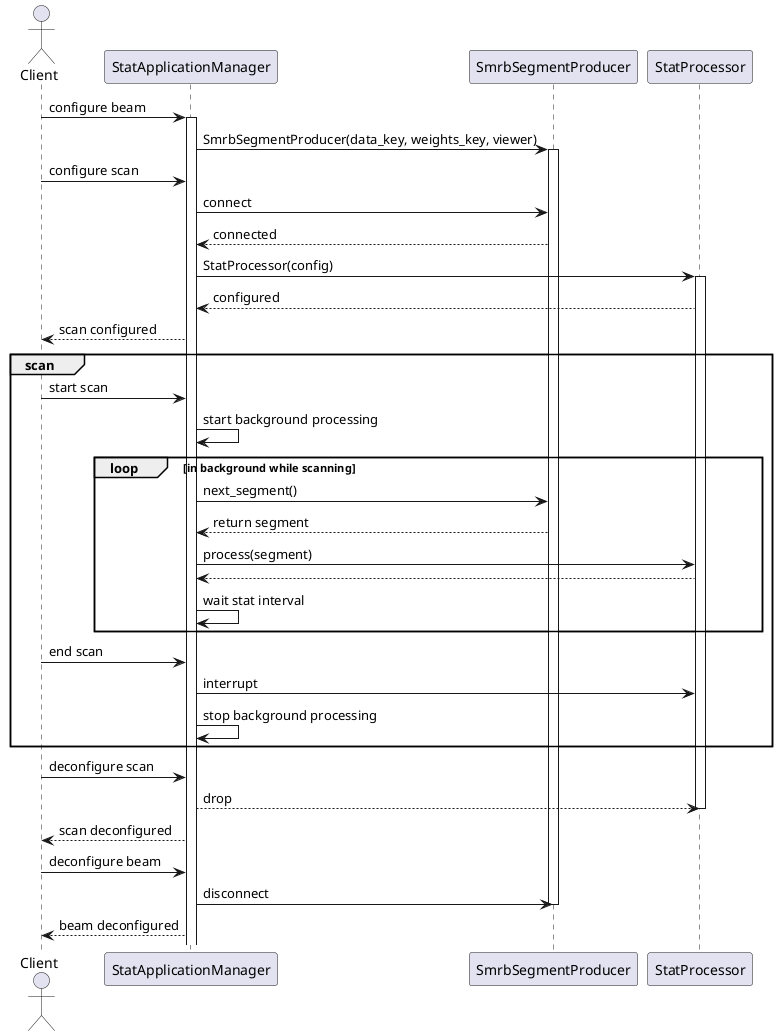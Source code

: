 @startuml PST STAT Client using SmrbSegmentProducer sequence
actor Client
Client -> StatApplicationManager: configure beam
activate StatApplicationManager
StatApplicationManager -> SmrbSegmentProducer: SmrbSegmentProducer(data_key, weights_key, viewer)
activate SmrbSegmentProducer
Client -> StatApplicationManager: configure scan
StatApplicationManager -> SmrbSegmentProducer: connect
StatApplicationManager <-- SmrbSegmentProducer: connected
StatApplicationManager -> StatProcessor: StatProcessor(config)
activate StatProcessor
StatApplicationManager <-- StatProcessor: configured
Client <-- StatApplicationManager: scan configured
group scan
  Client -> StatApplicationManager: start scan
  StatApplicationManager -> StatApplicationManager: start background processing
  loop in background while scanning
      StatApplicationManager -> SmrbSegmentProducer: next_segment()
      StatApplicationManager <-- SmrbSegmentProducer: return segment
      StatApplicationManager -> StatProcessor: process(segment)
      StatApplicationManager <-- StatProcessor
      StatApplicationManager -> StatApplicationManager: wait stat interval
  end
  Client -> StatApplicationManager: end scan
  StatApplicationManager -> StatProcessor: interrupt
  StatApplicationManager -> StatApplicationManager: stop background processing
end
Client -> StatApplicationManager: deconfigure scan
StatApplicationManager --> StatProcessor: drop
deactivate StatProcessor
Client <-- StatApplicationManager: scan deconfigured
Client -> StatApplicationManager: deconfigure beam
StatApplicationManager -> SmrbSegmentProducer: disconnect
deactivate SmrbSegmentProducer
Client <-- StatApplicationManager: beam deconfigured
@enduml
